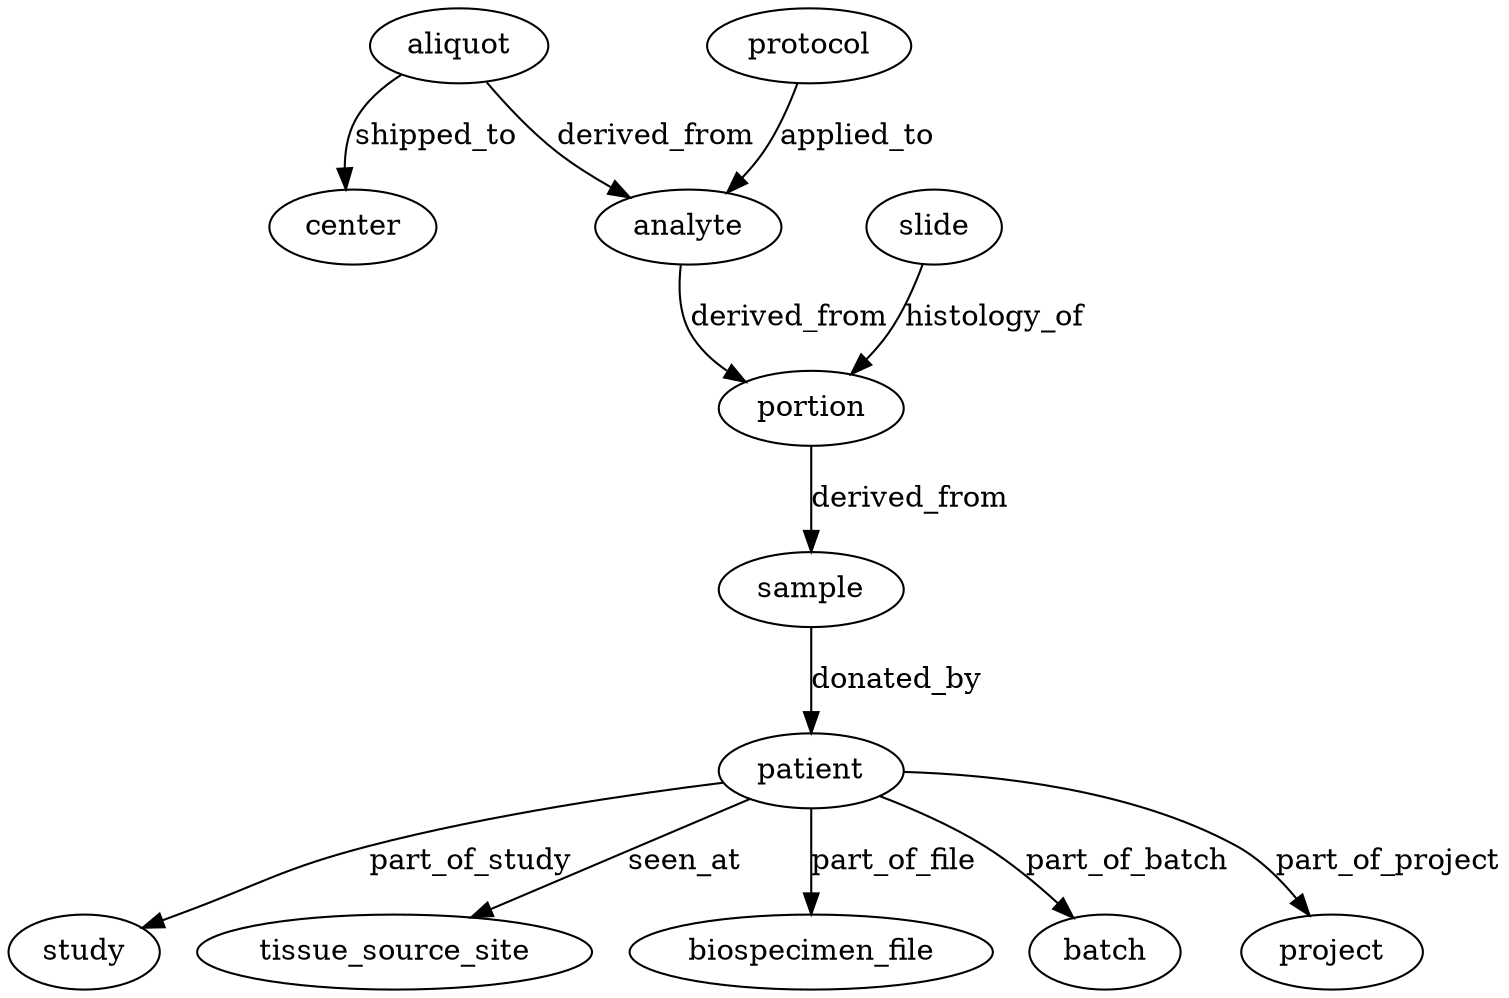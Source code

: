 // XML Generate Datamodel
digraph {
	patient
	study
		patient -> study [label=part_of_study]
	patient
	tissue_source_site
		patient -> tissue_source_site [label=seen_at]
	patient
	biospecimen_file
		patient -> biospecimen_file [label=part_of_file]
	patient
	batch
		patient -> batch [label=part_of_batch]
	patient
	project
		patient -> project [label=part_of_project]
	aliquot
	center
		aliquot -> center [label=shipped_to]
	aliquot
	analyte
		aliquot -> analyte [label=derived_from]
	analyte
	portion
		analyte -> portion [label=derived_from]
	portion
	sample
		portion -> sample [label=derived_from]
	sample
	patient
		sample -> patient [label=donated_by]
	slide
	portion
		slide -> portion [label=histology_of]
	protocol
	analyte
		protocol -> analyte [label=applied_to]
}